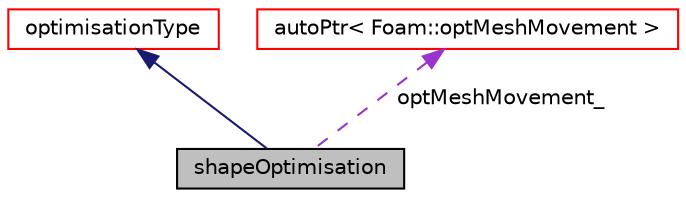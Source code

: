 digraph "shapeOptimisation"
{
  bgcolor="transparent";
  edge [fontname="Helvetica",fontsize="10",labelfontname="Helvetica",labelfontsize="10"];
  node [fontname="Helvetica",fontsize="10",shape=record];
  Node1 [label="shapeOptimisation",height=0.2,width=0.4,color="black", fillcolor="grey75", style="filled" fontcolor="black"];
  Node2 -> Node1 [dir="back",color="midnightblue",fontsize="10",style="solid",fontname="Helvetica"];
  Node2 [label="optimisationType",height=0.2,width=0.4,color="red",URL="$classFoam_1_1incompressible_1_1optimisationType.html",tooltip="Abstract base class for optimisation methods. "];
  Node3 -> Node1 [dir="back",color="darkorchid3",fontsize="10",style="dashed",label=" optMeshMovement_" ,fontname="Helvetica"];
  Node3 [label="autoPtr\< Foam::optMeshMovement \>",height=0.2,width=0.4,color="red",URL="$classFoam_1_1autoPtr.html"];
}

